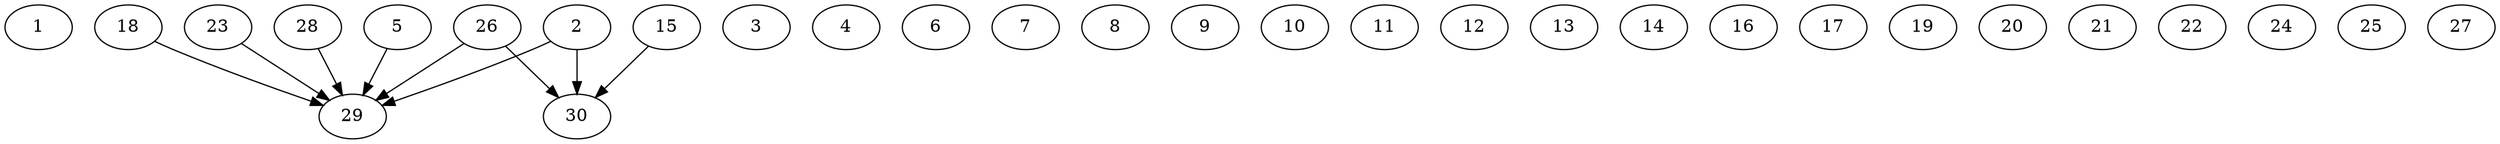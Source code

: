 // DAG automatically generated by daggen at Thu Oct  3 14:04:19 2019
// ./daggen --dot -n 30 --ccr 0.3 --fat 0.9 --regular 0.5 --density 0.9 --mindata 5242880 --maxdata 52428800 
digraph G {
  1 [size="36106240", alpha="0.11", expect_size="10831872"] 
  2 [size="60859733", alpha="0.17", expect_size="18257920"] 
  2 -> 29 [size ="18257920"]
  2 -> 30 [size ="18257920"]
  3 [size="75796480", alpha="0.06", expect_size="22738944"] 
  4 [size="137912320", alpha="0.15", expect_size="41373696"] 
  5 [size="99904853", alpha="0.05", expect_size="29971456"] 
  5 -> 29 [size ="29971456"]
  6 [size="83189760", alpha="0.18", expect_size="24956928"] 
  7 [size="37345280", alpha="0.04", expect_size="11203584"] 
  8 [size="135526400", alpha="0.01", expect_size="40657920"] 
  9 [size="71099733", alpha="0.02", expect_size="21329920"] 
  10 [size="66321067", alpha="0.19", expect_size="19896320"] 
  11 [size="112581973", alpha="0.19", expect_size="33774592"] 
  12 [size="43035307", alpha="0.12", expect_size="12910592"] 
  13 [size="173571413", alpha="0.05", expect_size="52071424"] 
  14 [size="67082240", alpha="0.18", expect_size="20124672"] 
  15 [size="27327147", alpha="0.09", expect_size="8198144"] 
  15 -> 30 [size ="8198144"]
  16 [size="66409813", alpha="0.15", expect_size="19922944"] 
  17 [size="51128320", alpha="0.02", expect_size="15338496"] 
  18 [size="81356800", alpha="0.10", expect_size="24407040"] 
  18 -> 29 [size ="24407040"]
  19 [size="86797653", alpha="0.05", expect_size="26039296"] 
  20 [size="100976640", alpha="0.19", expect_size="30292992"] 
  21 [size="91883520", alpha="0.16", expect_size="27565056"] 
  22 [size="80435200", alpha="0.18", expect_size="24130560"] 
  23 [size="18418347", alpha="0.07", expect_size="5525504"] 
  23 -> 29 [size ="5525504"]
  24 [size="55753387", alpha="0.12", expect_size="16726016"] 
  25 [size="37215573", alpha="0.07", expect_size="11164672"] 
  26 [size="110141440", alpha="0.11", expect_size="33042432"] 
  26 -> 29 [size ="33042432"]
  26 -> 30 [size ="33042432"]
  27 [size="68235947", alpha="0.17", expect_size="20470784"] 
  28 [size="81032533", alpha="0.18", expect_size="24309760"] 
  28 -> 29 [size ="24309760"]
  29 [size="158044160", alpha="0.06", expect_size="47413248"] 
  30 [size="40768853", alpha="0.00", expect_size="12230656"] 
}
